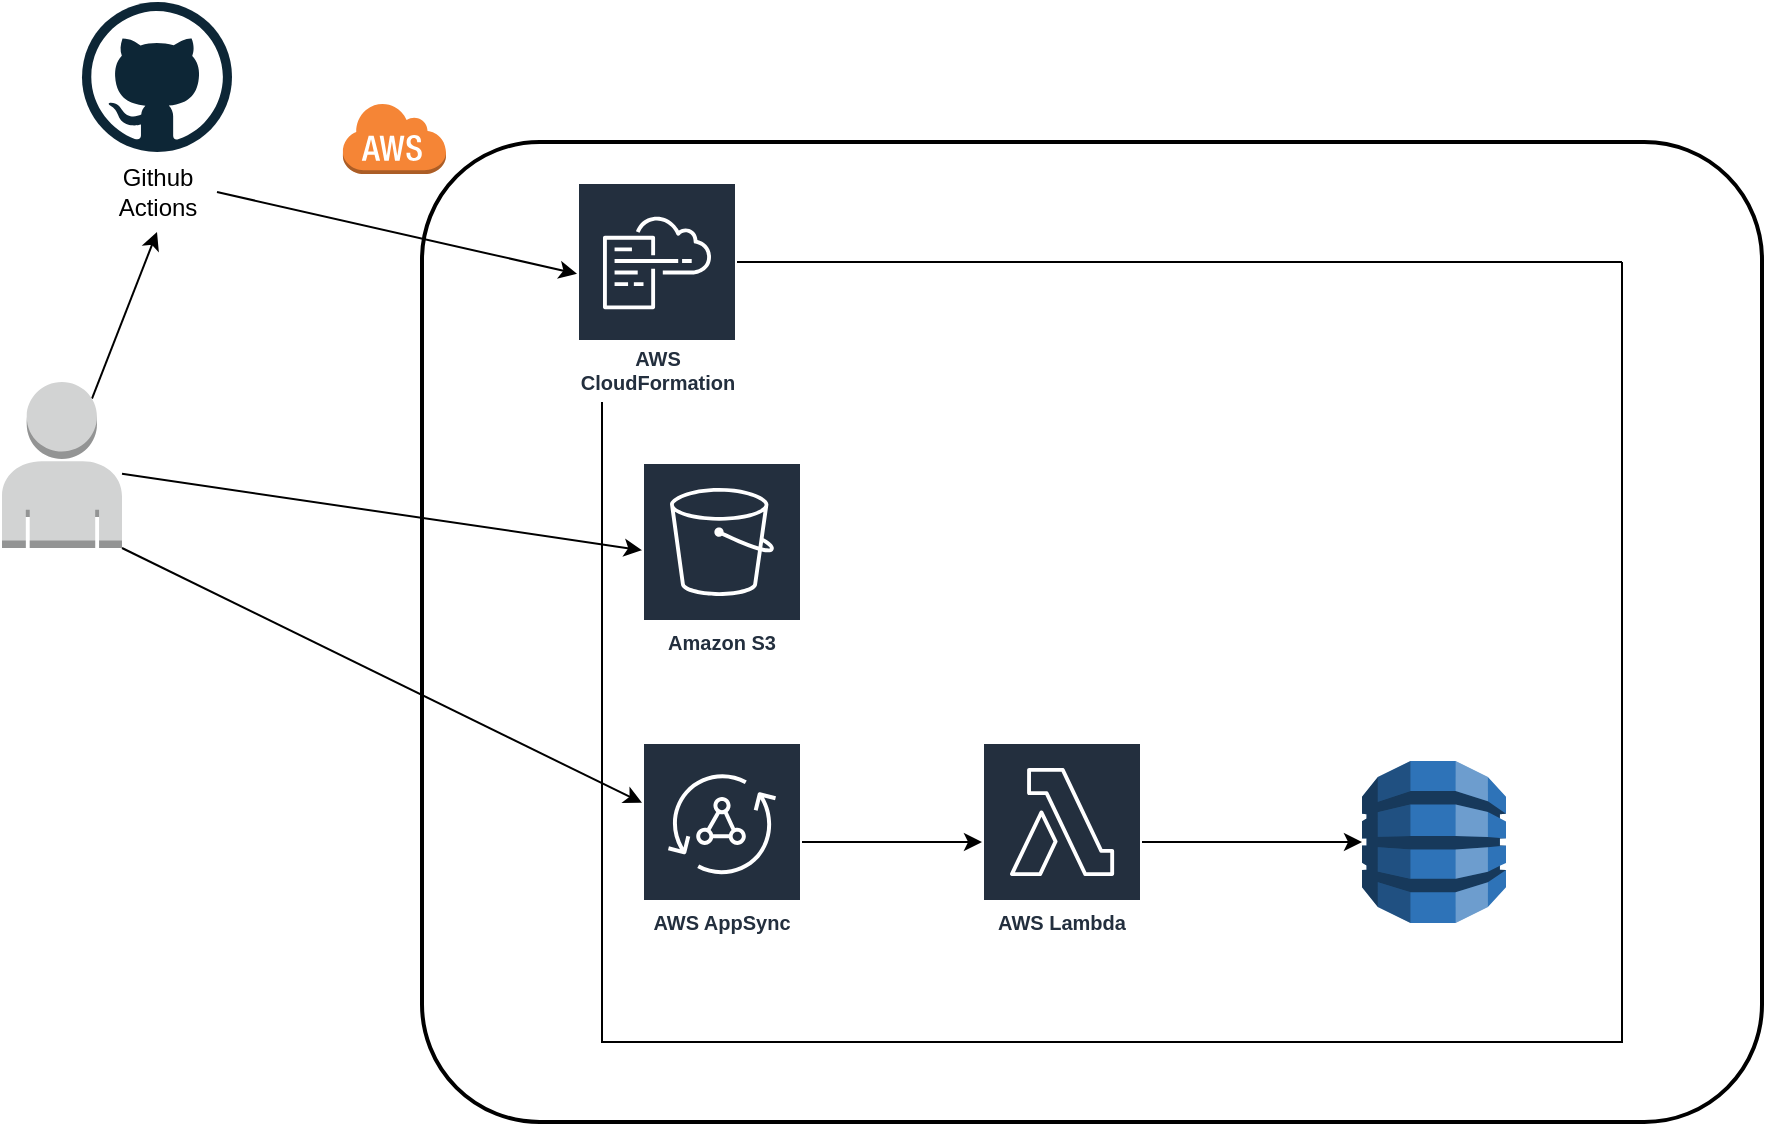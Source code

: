 <mxfile>
    <diagram id="ihxIlpRw_0PjPfshZfAO" name="Page-1">
        <mxGraphModel dx="949" dy="1655" grid="1" gridSize="10" guides="1" tooltips="1" connect="1" arrows="1" fold="1" page="1" pageScale="1" pageWidth="827" pageHeight="1169" math="0" shadow="0">
            <root>
                <mxCell id="0"/>
                <mxCell id="1" parent="0"/>
                <mxCell id="47" style="edgeStyle=none;html=1;exitX=0.75;exitY=0.1;exitDx=0;exitDy=0;exitPerimeter=0;entryX=0.5;entryY=1;entryDx=0;entryDy=0;" edge="1" parent="1" source="5" target="27">
                    <mxGeometry relative="1" as="geometry"/>
                </mxCell>
                <mxCell id="5" value="" style="outlineConnect=0;dashed=0;verticalLabelPosition=bottom;verticalAlign=top;align=center;html=1;shape=mxgraph.aws3.user;fillColor=#D2D3D3;gradientColor=none;" parent="1" vertex="1">
                    <mxGeometry x="20" y="90" width="60" height="83" as="geometry"/>
                </mxCell>
                <mxCell id="28" value="" style="group" parent="1" vertex="1" connectable="0">
                    <mxGeometry x="60" y="-100" width="75" height="115" as="geometry"/>
                </mxCell>
                <mxCell id="26" value="" style="dashed=0;outlineConnect=0;html=1;align=center;labelPosition=center;verticalLabelPosition=bottom;verticalAlign=top;shape=mxgraph.weblogos.github" parent="28" vertex="1">
                    <mxGeometry width="75" height="75" as="geometry"/>
                </mxCell>
                <mxCell id="27" value="Github Actions" style="text;html=1;strokeColor=none;fillColor=none;align=center;verticalAlign=middle;whiteSpace=wrap;rounded=0;" parent="28" vertex="1">
                    <mxGeometry x="7.5" y="75" width="60" height="40" as="geometry"/>
                </mxCell>
                <mxCell id="48" value="" style="group" vertex="1" connectable="0" parent="1">
                    <mxGeometry x="190" y="-50" width="710" height="510" as="geometry"/>
                </mxCell>
                <mxCell id="12" value="" style="rounded=1;arcSize=12;dashed=0;fillColor=none;gradientColor=none;strokeWidth=2;" parent="48" vertex="1">
                    <mxGeometry x="40" y="20" width="670" height="490" as="geometry"/>
                </mxCell>
                <mxCell id="21" value="Amazon S3" style="sketch=0;outlineConnect=0;fontColor=#232F3E;gradientColor=none;strokeColor=#ffffff;fillColor=#232F3E;dashed=0;verticalLabelPosition=middle;verticalAlign=bottom;align=center;html=1;whiteSpace=wrap;fontSize=10;fontStyle=1;spacing=3;shape=mxgraph.aws4.productIcon;prIcon=mxgraph.aws4.s3;" parent="48" vertex="1">
                    <mxGeometry x="150" y="180" width="80" height="100" as="geometry"/>
                </mxCell>
                <mxCell id="22" value="AWS Lambda" style="sketch=0;outlineConnect=0;fontColor=#232F3E;gradientColor=none;strokeColor=#ffffff;fillColor=#232F3E;dashed=0;verticalLabelPosition=middle;verticalAlign=bottom;align=center;html=1;whiteSpace=wrap;fontSize=10;fontStyle=1;spacing=3;shape=mxgraph.aws4.productIcon;prIcon=mxgraph.aws4.lambda;" parent="48" vertex="1">
                    <mxGeometry x="320" y="320" width="80" height="100" as="geometry"/>
                </mxCell>
                <mxCell id="13" value="" style="dashed=0;html=1;shape=mxgraph.aws3.cloud;fillColor=#F58536;gradientColor=none;dashed=0;" parent="48" vertex="1">
                    <mxGeometry width="52" height="36" as="geometry"/>
                </mxCell>
                <mxCell id="40" value="" style="endArrow=classic;html=1;" parent="48" source="5" target="21" edge="1">
                    <mxGeometry width="50" height="50" relative="1" as="geometry">
                        <mxPoint x="320" y="110" as="sourcePoint"/>
                        <mxPoint x="370" y="60" as="targetPoint"/>
                    </mxGeometry>
                </mxCell>
                <mxCell id="42" value="" style="endArrow=classic;html=1;" parent="48" source="17" target="22" edge="1">
                    <mxGeometry width="50" height="50" relative="1" as="geometry">
                        <mxPoint x="420" y="229.5" as="sourcePoint"/>
                        <mxPoint x="480" y="230" as="targetPoint"/>
                    </mxGeometry>
                </mxCell>
                <mxCell id="43" value="" style="endArrow=classic;html=1;entryX=0;entryY=0.5;entryDx=0;entryDy=0;entryPerimeter=0;" parent="48" source="22" edge="1" target="19">
                    <mxGeometry width="50" height="50" relative="1" as="geometry">
                        <mxPoint x="580" y="240" as="sourcePoint"/>
                        <mxPoint x="650" y="230" as="targetPoint"/>
                    </mxGeometry>
                </mxCell>
                <mxCell id="46" value="" style="swimlane;startSize=0;" parent="48" vertex="1">
                    <mxGeometry x="130" y="80" width="510" height="390" as="geometry">
                        <mxRectangle x="200" y="50" width="50" height="40" as="alternateBounds"/>
                    </mxGeometry>
                </mxCell>
                <mxCell id="23" value="AWS CloudFormation" style="sketch=0;outlineConnect=0;fontColor=#232F3E;gradientColor=none;strokeColor=#ffffff;fillColor=#232F3E;dashed=0;verticalLabelPosition=middle;verticalAlign=bottom;align=center;html=1;whiteSpace=wrap;fontSize=10;fontStyle=1;spacing=3;shape=mxgraph.aws4.productIcon;prIcon=mxgraph.aws4.cloudformation;" parent="46" vertex="1">
                    <mxGeometry x="-12.5" y="-40" width="80" height="110" as="geometry"/>
                </mxCell>
                <mxCell id="17" value="AWS AppSync" style="sketch=0;outlineConnect=0;fontColor=#232F3E;gradientColor=none;strokeColor=#ffffff;fillColor=#232F3E;dashed=0;verticalLabelPosition=middle;verticalAlign=bottom;align=center;html=1;whiteSpace=wrap;fontSize=10;fontStyle=1;spacing=3;shape=mxgraph.aws4.productIcon;prIcon=mxgraph.aws4.appsync;" parent="46" vertex="1">
                    <mxGeometry x="20" y="240" width="80" height="100" as="geometry"/>
                </mxCell>
                <mxCell id="19" value="" style="outlineConnect=0;dashed=0;verticalLabelPosition=bottom;verticalAlign=top;align=center;html=1;shape=mxgraph.aws3.dynamo_db;fillColor=#2E73B8;gradientColor=none;" parent="46" vertex="1">
                    <mxGeometry x="380" y="249.5" width="72" height="81" as="geometry"/>
                </mxCell>
                <mxCell id="39" value="" style="endArrow=classic;html=1;exitX=1;exitY=0.5;exitDx=0;exitDy=0;" parent="1" source="27" target="23" edge="1">
                    <mxGeometry width="50" height="50" relative="1" as="geometry">
                        <mxPoint x="320" y="250" as="sourcePoint"/>
                        <mxPoint x="370" y="200" as="targetPoint"/>
                    </mxGeometry>
                </mxCell>
                <mxCell id="41" value="" style="endArrow=classic;html=1;exitX=1;exitY=1;exitDx=0;exitDy=0;exitPerimeter=0;" parent="1" source="5" target="17" edge="1">
                    <mxGeometry width="50" height="50" relative="1" as="geometry">
                        <mxPoint x="265" y="231.501" as="sourcePoint"/>
                        <mxPoint x="370" y="232.442" as="targetPoint"/>
                    </mxGeometry>
                </mxCell>
            </root>
        </mxGraphModel>
    </diagram>
</mxfile>